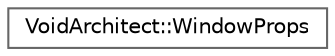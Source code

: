 digraph "Graphical Class Hierarchy"
{
 // LATEX_PDF_SIZE
  bgcolor="transparent";
  edge [fontname=Helvetica,fontsize=10,labelfontname=Helvetica,labelfontsize=10];
  node [fontname=Helvetica,fontsize=10,shape=box,height=0.2,width=0.4];
  rankdir="LR";
  Node0 [id="Node000000",label="VoidArchitect::WindowProps",height=0.2,width=0.4,color="grey40", fillcolor="white", style="filled",URL="$struct_void_architect_1_1_window_props.html",tooltip=" "];
}
